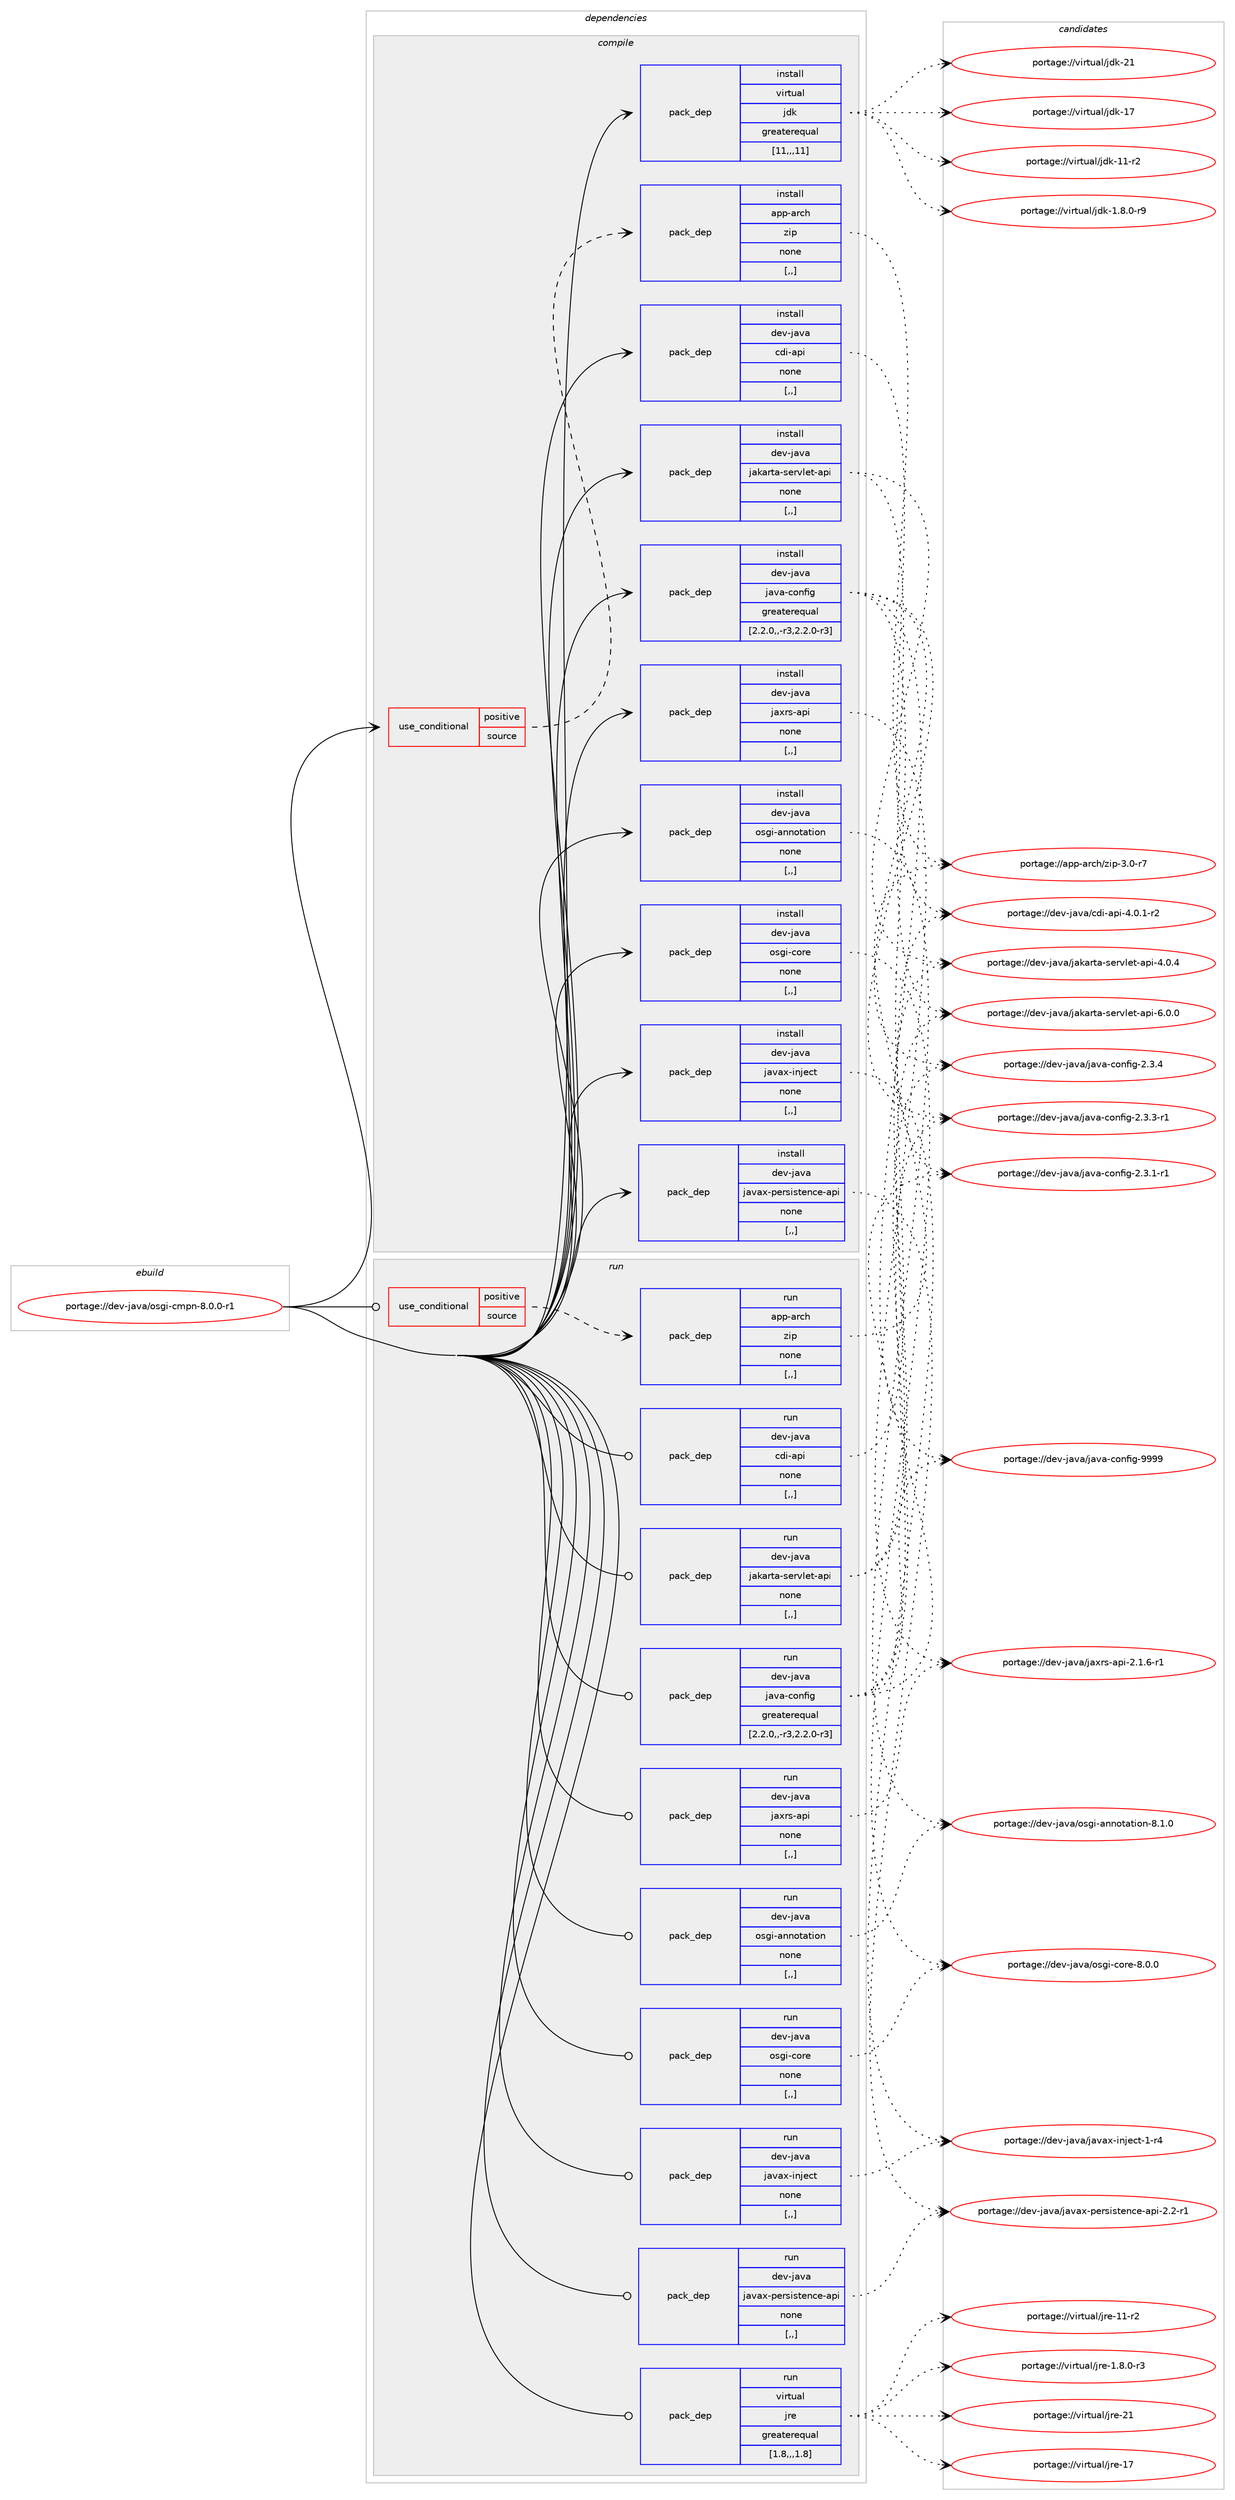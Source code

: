 digraph prolog {

# *************
# Graph options
# *************

newrank=true;
concentrate=true;
compound=true;
graph [rankdir=LR,fontname=Helvetica,fontsize=10,ranksep=1.5];#, ranksep=2.5, nodesep=0.2];
edge  [arrowhead=vee];
node  [fontname=Helvetica,fontsize=10];

# **********
# The ebuild
# **********

subgraph cluster_leftcol {
color=gray;
rank=same;
label=<<i>ebuild</i>>;
id [label="portage://dev-java/osgi-cmpn-8.0.0-r1", color=red, width=4, href="../dev-java/osgi-cmpn-8.0.0-r1.svg"];
}

# ****************
# The dependencies
# ****************

subgraph cluster_midcol {
color=gray;
label=<<i>dependencies</i>>;
subgraph cluster_compile {
fillcolor="#eeeeee";
style=filled;
label=<<i>compile</i>>;
subgraph cond22190 {
dependency95993 [label=<<TABLE BORDER="0" CELLBORDER="1" CELLSPACING="0" CELLPADDING="4"><TR><TD ROWSPAN="3" CELLPADDING="10">use_conditional</TD></TR><TR><TD>positive</TD></TR><TR><TD>source</TD></TR></TABLE>>, shape=none, color=red];
subgraph pack72752 {
dependency95994 [label=<<TABLE BORDER="0" CELLBORDER="1" CELLSPACING="0" CELLPADDING="4" WIDTH="220"><TR><TD ROWSPAN="6" CELLPADDING="30">pack_dep</TD></TR><TR><TD WIDTH="110">install</TD></TR><TR><TD>app-arch</TD></TR><TR><TD>zip</TD></TR><TR><TD>none</TD></TR><TR><TD>[,,]</TD></TR></TABLE>>, shape=none, color=blue];
}
dependency95993:e -> dependency95994:w [weight=20,style="dashed",arrowhead="vee"];
}
id:e -> dependency95993:w [weight=20,style="solid",arrowhead="vee"];
subgraph pack72753 {
dependency95995 [label=<<TABLE BORDER="0" CELLBORDER="1" CELLSPACING="0" CELLPADDING="4" WIDTH="220"><TR><TD ROWSPAN="6" CELLPADDING="30">pack_dep</TD></TR><TR><TD WIDTH="110">install</TD></TR><TR><TD>dev-java</TD></TR><TR><TD>cdi-api</TD></TR><TR><TD>none</TD></TR><TR><TD>[,,]</TD></TR></TABLE>>, shape=none, color=blue];
}
id:e -> dependency95995:w [weight=20,style="solid",arrowhead="vee"];
subgraph pack72754 {
dependency95996 [label=<<TABLE BORDER="0" CELLBORDER="1" CELLSPACING="0" CELLPADDING="4" WIDTH="220"><TR><TD ROWSPAN="6" CELLPADDING="30">pack_dep</TD></TR><TR><TD WIDTH="110">install</TD></TR><TR><TD>dev-java</TD></TR><TR><TD>jakarta-servlet-api</TD></TR><TR><TD>none</TD></TR><TR><TD>[,,]</TD></TR></TABLE>>, shape=none, color=blue];
}
id:e -> dependency95996:w [weight=20,style="solid",arrowhead="vee"];
subgraph pack72755 {
dependency95997 [label=<<TABLE BORDER="0" CELLBORDER="1" CELLSPACING="0" CELLPADDING="4" WIDTH="220"><TR><TD ROWSPAN="6" CELLPADDING="30">pack_dep</TD></TR><TR><TD WIDTH="110">install</TD></TR><TR><TD>dev-java</TD></TR><TR><TD>java-config</TD></TR><TR><TD>greaterequal</TD></TR><TR><TD>[2.2.0,,-r3,2.2.0-r3]</TD></TR></TABLE>>, shape=none, color=blue];
}
id:e -> dependency95997:w [weight=20,style="solid",arrowhead="vee"];
subgraph pack72756 {
dependency95998 [label=<<TABLE BORDER="0" CELLBORDER="1" CELLSPACING="0" CELLPADDING="4" WIDTH="220"><TR><TD ROWSPAN="6" CELLPADDING="30">pack_dep</TD></TR><TR><TD WIDTH="110">install</TD></TR><TR><TD>dev-java</TD></TR><TR><TD>javax-inject</TD></TR><TR><TD>none</TD></TR><TR><TD>[,,]</TD></TR></TABLE>>, shape=none, color=blue];
}
id:e -> dependency95998:w [weight=20,style="solid",arrowhead="vee"];
subgraph pack72757 {
dependency95999 [label=<<TABLE BORDER="0" CELLBORDER="1" CELLSPACING="0" CELLPADDING="4" WIDTH="220"><TR><TD ROWSPAN="6" CELLPADDING="30">pack_dep</TD></TR><TR><TD WIDTH="110">install</TD></TR><TR><TD>dev-java</TD></TR><TR><TD>javax-persistence-api</TD></TR><TR><TD>none</TD></TR><TR><TD>[,,]</TD></TR></TABLE>>, shape=none, color=blue];
}
id:e -> dependency95999:w [weight=20,style="solid",arrowhead="vee"];
subgraph pack72758 {
dependency96000 [label=<<TABLE BORDER="0" CELLBORDER="1" CELLSPACING="0" CELLPADDING="4" WIDTH="220"><TR><TD ROWSPAN="6" CELLPADDING="30">pack_dep</TD></TR><TR><TD WIDTH="110">install</TD></TR><TR><TD>dev-java</TD></TR><TR><TD>jaxrs-api</TD></TR><TR><TD>none</TD></TR><TR><TD>[,,]</TD></TR></TABLE>>, shape=none, color=blue];
}
id:e -> dependency96000:w [weight=20,style="solid",arrowhead="vee"];
subgraph pack72759 {
dependency96001 [label=<<TABLE BORDER="0" CELLBORDER="1" CELLSPACING="0" CELLPADDING="4" WIDTH="220"><TR><TD ROWSPAN="6" CELLPADDING="30">pack_dep</TD></TR><TR><TD WIDTH="110">install</TD></TR><TR><TD>dev-java</TD></TR><TR><TD>osgi-annotation</TD></TR><TR><TD>none</TD></TR><TR><TD>[,,]</TD></TR></TABLE>>, shape=none, color=blue];
}
id:e -> dependency96001:w [weight=20,style="solid",arrowhead="vee"];
subgraph pack72760 {
dependency96002 [label=<<TABLE BORDER="0" CELLBORDER="1" CELLSPACING="0" CELLPADDING="4" WIDTH="220"><TR><TD ROWSPAN="6" CELLPADDING="30">pack_dep</TD></TR><TR><TD WIDTH="110">install</TD></TR><TR><TD>dev-java</TD></TR><TR><TD>osgi-core</TD></TR><TR><TD>none</TD></TR><TR><TD>[,,]</TD></TR></TABLE>>, shape=none, color=blue];
}
id:e -> dependency96002:w [weight=20,style="solid",arrowhead="vee"];
subgraph pack72761 {
dependency96003 [label=<<TABLE BORDER="0" CELLBORDER="1" CELLSPACING="0" CELLPADDING="4" WIDTH="220"><TR><TD ROWSPAN="6" CELLPADDING="30">pack_dep</TD></TR><TR><TD WIDTH="110">install</TD></TR><TR><TD>virtual</TD></TR><TR><TD>jdk</TD></TR><TR><TD>greaterequal</TD></TR><TR><TD>[11,,,11]</TD></TR></TABLE>>, shape=none, color=blue];
}
id:e -> dependency96003:w [weight=20,style="solid",arrowhead="vee"];
}
subgraph cluster_compileandrun {
fillcolor="#eeeeee";
style=filled;
label=<<i>compile and run</i>>;
}
subgraph cluster_run {
fillcolor="#eeeeee";
style=filled;
label=<<i>run</i>>;
subgraph cond22191 {
dependency96004 [label=<<TABLE BORDER="0" CELLBORDER="1" CELLSPACING="0" CELLPADDING="4"><TR><TD ROWSPAN="3" CELLPADDING="10">use_conditional</TD></TR><TR><TD>positive</TD></TR><TR><TD>source</TD></TR></TABLE>>, shape=none, color=red];
subgraph pack72762 {
dependency96005 [label=<<TABLE BORDER="0" CELLBORDER="1" CELLSPACING="0" CELLPADDING="4" WIDTH="220"><TR><TD ROWSPAN="6" CELLPADDING="30">pack_dep</TD></TR><TR><TD WIDTH="110">run</TD></TR><TR><TD>app-arch</TD></TR><TR><TD>zip</TD></TR><TR><TD>none</TD></TR><TR><TD>[,,]</TD></TR></TABLE>>, shape=none, color=blue];
}
dependency96004:e -> dependency96005:w [weight=20,style="dashed",arrowhead="vee"];
}
id:e -> dependency96004:w [weight=20,style="solid",arrowhead="odot"];
subgraph pack72763 {
dependency96006 [label=<<TABLE BORDER="0" CELLBORDER="1" CELLSPACING="0" CELLPADDING="4" WIDTH="220"><TR><TD ROWSPAN="6" CELLPADDING="30">pack_dep</TD></TR><TR><TD WIDTH="110">run</TD></TR><TR><TD>dev-java</TD></TR><TR><TD>cdi-api</TD></TR><TR><TD>none</TD></TR><TR><TD>[,,]</TD></TR></TABLE>>, shape=none, color=blue];
}
id:e -> dependency96006:w [weight=20,style="solid",arrowhead="odot"];
subgraph pack72764 {
dependency96007 [label=<<TABLE BORDER="0" CELLBORDER="1" CELLSPACING="0" CELLPADDING="4" WIDTH="220"><TR><TD ROWSPAN="6" CELLPADDING="30">pack_dep</TD></TR><TR><TD WIDTH="110">run</TD></TR><TR><TD>dev-java</TD></TR><TR><TD>jakarta-servlet-api</TD></TR><TR><TD>none</TD></TR><TR><TD>[,,]</TD></TR></TABLE>>, shape=none, color=blue];
}
id:e -> dependency96007:w [weight=20,style="solid",arrowhead="odot"];
subgraph pack72765 {
dependency96008 [label=<<TABLE BORDER="0" CELLBORDER="1" CELLSPACING="0" CELLPADDING="4" WIDTH="220"><TR><TD ROWSPAN="6" CELLPADDING="30">pack_dep</TD></TR><TR><TD WIDTH="110">run</TD></TR><TR><TD>dev-java</TD></TR><TR><TD>java-config</TD></TR><TR><TD>greaterequal</TD></TR><TR><TD>[2.2.0,,-r3,2.2.0-r3]</TD></TR></TABLE>>, shape=none, color=blue];
}
id:e -> dependency96008:w [weight=20,style="solid",arrowhead="odot"];
subgraph pack72766 {
dependency96009 [label=<<TABLE BORDER="0" CELLBORDER="1" CELLSPACING="0" CELLPADDING="4" WIDTH="220"><TR><TD ROWSPAN="6" CELLPADDING="30">pack_dep</TD></TR><TR><TD WIDTH="110">run</TD></TR><TR><TD>dev-java</TD></TR><TR><TD>javax-inject</TD></TR><TR><TD>none</TD></TR><TR><TD>[,,]</TD></TR></TABLE>>, shape=none, color=blue];
}
id:e -> dependency96009:w [weight=20,style="solid",arrowhead="odot"];
subgraph pack72767 {
dependency96010 [label=<<TABLE BORDER="0" CELLBORDER="1" CELLSPACING="0" CELLPADDING="4" WIDTH="220"><TR><TD ROWSPAN="6" CELLPADDING="30">pack_dep</TD></TR><TR><TD WIDTH="110">run</TD></TR><TR><TD>dev-java</TD></TR><TR><TD>javax-persistence-api</TD></TR><TR><TD>none</TD></TR><TR><TD>[,,]</TD></TR></TABLE>>, shape=none, color=blue];
}
id:e -> dependency96010:w [weight=20,style="solid",arrowhead="odot"];
subgraph pack72768 {
dependency96011 [label=<<TABLE BORDER="0" CELLBORDER="1" CELLSPACING="0" CELLPADDING="4" WIDTH="220"><TR><TD ROWSPAN="6" CELLPADDING="30">pack_dep</TD></TR><TR><TD WIDTH="110">run</TD></TR><TR><TD>dev-java</TD></TR><TR><TD>jaxrs-api</TD></TR><TR><TD>none</TD></TR><TR><TD>[,,]</TD></TR></TABLE>>, shape=none, color=blue];
}
id:e -> dependency96011:w [weight=20,style="solid",arrowhead="odot"];
subgraph pack72769 {
dependency96012 [label=<<TABLE BORDER="0" CELLBORDER="1" CELLSPACING="0" CELLPADDING="4" WIDTH="220"><TR><TD ROWSPAN="6" CELLPADDING="30">pack_dep</TD></TR><TR><TD WIDTH="110">run</TD></TR><TR><TD>dev-java</TD></TR><TR><TD>osgi-annotation</TD></TR><TR><TD>none</TD></TR><TR><TD>[,,]</TD></TR></TABLE>>, shape=none, color=blue];
}
id:e -> dependency96012:w [weight=20,style="solid",arrowhead="odot"];
subgraph pack72770 {
dependency96013 [label=<<TABLE BORDER="0" CELLBORDER="1" CELLSPACING="0" CELLPADDING="4" WIDTH="220"><TR><TD ROWSPAN="6" CELLPADDING="30">pack_dep</TD></TR><TR><TD WIDTH="110">run</TD></TR><TR><TD>dev-java</TD></TR><TR><TD>osgi-core</TD></TR><TR><TD>none</TD></TR><TR><TD>[,,]</TD></TR></TABLE>>, shape=none, color=blue];
}
id:e -> dependency96013:w [weight=20,style="solid",arrowhead="odot"];
subgraph pack72771 {
dependency96014 [label=<<TABLE BORDER="0" CELLBORDER="1" CELLSPACING="0" CELLPADDING="4" WIDTH="220"><TR><TD ROWSPAN="6" CELLPADDING="30">pack_dep</TD></TR><TR><TD WIDTH="110">run</TD></TR><TR><TD>virtual</TD></TR><TR><TD>jre</TD></TR><TR><TD>greaterequal</TD></TR><TR><TD>[1.8,,,1.8]</TD></TR></TABLE>>, shape=none, color=blue];
}
id:e -> dependency96014:w [weight=20,style="solid",arrowhead="odot"];
}
}

# **************
# The candidates
# **************

subgraph cluster_choices {
rank=same;
color=gray;
label=<<i>candidates</i>>;

subgraph choice72752 {
color=black;
nodesep=1;
choice9711211245971149910447122105112455146484511455 [label="portage://app-arch/zip-3.0-r7", color=red, width=4,href="../app-arch/zip-3.0-r7.svg"];
dependency95994:e -> choice9711211245971149910447122105112455146484511455:w [style=dotted,weight="100"];
}
subgraph choice72753 {
color=black;
nodesep=1;
choice100101118451069711897479910010545971121054552464846494511450 [label="portage://dev-java/cdi-api-4.0.1-r2", color=red, width=4,href="../dev-java/cdi-api-4.0.1-r2.svg"];
dependency95995:e -> choice100101118451069711897479910010545971121054552464846494511450:w [style=dotted,weight="100"];
}
subgraph choice72754 {
color=black;
nodesep=1;
choice10010111845106971189747106971079711411697451151011141181081011164597112105455446484648 [label="portage://dev-java/jakarta-servlet-api-6.0.0", color=red, width=4,href="../dev-java/jakarta-servlet-api-6.0.0.svg"];
choice10010111845106971189747106971079711411697451151011141181081011164597112105455246484652 [label="portage://dev-java/jakarta-servlet-api-4.0.4", color=red, width=4,href="../dev-java/jakarta-servlet-api-4.0.4.svg"];
dependency95996:e -> choice10010111845106971189747106971079711411697451151011141181081011164597112105455446484648:w [style=dotted,weight="100"];
dependency95996:e -> choice10010111845106971189747106971079711411697451151011141181081011164597112105455246484652:w [style=dotted,weight="100"];
}
subgraph choice72755 {
color=black;
nodesep=1;
choice10010111845106971189747106971189745991111101021051034557575757 [label="portage://dev-java/java-config-9999", color=red, width=4,href="../dev-java/java-config-9999.svg"];
choice1001011184510697118974710697118974599111110102105103455046514652 [label="portage://dev-java/java-config-2.3.4", color=red, width=4,href="../dev-java/java-config-2.3.4.svg"];
choice10010111845106971189747106971189745991111101021051034550465146514511449 [label="portage://dev-java/java-config-2.3.3-r1", color=red, width=4,href="../dev-java/java-config-2.3.3-r1.svg"];
choice10010111845106971189747106971189745991111101021051034550465146494511449 [label="portage://dev-java/java-config-2.3.1-r1", color=red, width=4,href="../dev-java/java-config-2.3.1-r1.svg"];
dependency95997:e -> choice10010111845106971189747106971189745991111101021051034557575757:w [style=dotted,weight="100"];
dependency95997:e -> choice1001011184510697118974710697118974599111110102105103455046514652:w [style=dotted,weight="100"];
dependency95997:e -> choice10010111845106971189747106971189745991111101021051034550465146514511449:w [style=dotted,weight="100"];
dependency95997:e -> choice10010111845106971189747106971189745991111101021051034550465146494511449:w [style=dotted,weight="100"];
}
subgraph choice72756 {
color=black;
nodesep=1;
choice100101118451069711897471069711897120451051101061019911645494511452 [label="portage://dev-java/javax-inject-1-r4", color=red, width=4,href="../dev-java/javax-inject-1-r4.svg"];
dependency95998:e -> choice100101118451069711897471069711897120451051101061019911645494511452:w [style=dotted,weight="100"];
}
subgraph choice72757 {
color=black;
nodesep=1;
choice10010111845106971189747106971189712045112101114115105115116101110991014597112105455046504511449 [label="portage://dev-java/javax-persistence-api-2.2-r1", color=red, width=4,href="../dev-java/javax-persistence-api-2.2-r1.svg"];
dependency95999:e -> choice10010111845106971189747106971189712045112101114115105115116101110991014597112105455046504511449:w [style=dotted,weight="100"];
}
subgraph choice72758 {
color=black;
nodesep=1;
choice100101118451069711897471069712011411545971121054550464946544511449 [label="portage://dev-java/jaxrs-api-2.1.6-r1", color=red, width=4,href="../dev-java/jaxrs-api-2.1.6-r1.svg"];
dependency96000:e -> choice100101118451069711897471069712011411545971121054550464946544511449:w [style=dotted,weight="100"];
}
subgraph choice72759 {
color=black;
nodesep=1;
choice10010111845106971189747111115103105459711011011111697116105111110455646494648 [label="portage://dev-java/osgi-annotation-8.1.0", color=red, width=4,href="../dev-java/osgi-annotation-8.1.0.svg"];
dependency96001:e -> choice10010111845106971189747111115103105459711011011111697116105111110455646494648:w [style=dotted,weight="100"];
}
subgraph choice72760 {
color=black;
nodesep=1;
choice100101118451069711897471111151031054599111114101455646484648 [label="portage://dev-java/osgi-core-8.0.0", color=red, width=4,href="../dev-java/osgi-core-8.0.0.svg"];
dependency96002:e -> choice100101118451069711897471111151031054599111114101455646484648:w [style=dotted,weight="100"];
}
subgraph choice72761 {
color=black;
nodesep=1;
choice1181051141161179710847106100107455049 [label="portage://virtual/jdk-21", color=red, width=4,href="../virtual/jdk-21.svg"];
choice1181051141161179710847106100107454955 [label="portage://virtual/jdk-17", color=red, width=4,href="../virtual/jdk-17.svg"];
choice11810511411611797108471061001074549494511450 [label="portage://virtual/jdk-11-r2", color=red, width=4,href="../virtual/jdk-11-r2.svg"];
choice11810511411611797108471061001074549465646484511457 [label="portage://virtual/jdk-1.8.0-r9", color=red, width=4,href="../virtual/jdk-1.8.0-r9.svg"];
dependency96003:e -> choice1181051141161179710847106100107455049:w [style=dotted,weight="100"];
dependency96003:e -> choice1181051141161179710847106100107454955:w [style=dotted,weight="100"];
dependency96003:e -> choice11810511411611797108471061001074549494511450:w [style=dotted,weight="100"];
dependency96003:e -> choice11810511411611797108471061001074549465646484511457:w [style=dotted,weight="100"];
}
subgraph choice72762 {
color=black;
nodesep=1;
choice9711211245971149910447122105112455146484511455 [label="portage://app-arch/zip-3.0-r7", color=red, width=4,href="../app-arch/zip-3.0-r7.svg"];
dependency96005:e -> choice9711211245971149910447122105112455146484511455:w [style=dotted,weight="100"];
}
subgraph choice72763 {
color=black;
nodesep=1;
choice100101118451069711897479910010545971121054552464846494511450 [label="portage://dev-java/cdi-api-4.0.1-r2", color=red, width=4,href="../dev-java/cdi-api-4.0.1-r2.svg"];
dependency96006:e -> choice100101118451069711897479910010545971121054552464846494511450:w [style=dotted,weight="100"];
}
subgraph choice72764 {
color=black;
nodesep=1;
choice10010111845106971189747106971079711411697451151011141181081011164597112105455446484648 [label="portage://dev-java/jakarta-servlet-api-6.0.0", color=red, width=4,href="../dev-java/jakarta-servlet-api-6.0.0.svg"];
choice10010111845106971189747106971079711411697451151011141181081011164597112105455246484652 [label="portage://dev-java/jakarta-servlet-api-4.0.4", color=red, width=4,href="../dev-java/jakarta-servlet-api-4.0.4.svg"];
dependency96007:e -> choice10010111845106971189747106971079711411697451151011141181081011164597112105455446484648:w [style=dotted,weight="100"];
dependency96007:e -> choice10010111845106971189747106971079711411697451151011141181081011164597112105455246484652:w [style=dotted,weight="100"];
}
subgraph choice72765 {
color=black;
nodesep=1;
choice10010111845106971189747106971189745991111101021051034557575757 [label="portage://dev-java/java-config-9999", color=red, width=4,href="../dev-java/java-config-9999.svg"];
choice1001011184510697118974710697118974599111110102105103455046514652 [label="portage://dev-java/java-config-2.3.4", color=red, width=4,href="../dev-java/java-config-2.3.4.svg"];
choice10010111845106971189747106971189745991111101021051034550465146514511449 [label="portage://dev-java/java-config-2.3.3-r1", color=red, width=4,href="../dev-java/java-config-2.3.3-r1.svg"];
choice10010111845106971189747106971189745991111101021051034550465146494511449 [label="portage://dev-java/java-config-2.3.1-r1", color=red, width=4,href="../dev-java/java-config-2.3.1-r1.svg"];
dependency96008:e -> choice10010111845106971189747106971189745991111101021051034557575757:w [style=dotted,weight="100"];
dependency96008:e -> choice1001011184510697118974710697118974599111110102105103455046514652:w [style=dotted,weight="100"];
dependency96008:e -> choice10010111845106971189747106971189745991111101021051034550465146514511449:w [style=dotted,weight="100"];
dependency96008:e -> choice10010111845106971189747106971189745991111101021051034550465146494511449:w [style=dotted,weight="100"];
}
subgraph choice72766 {
color=black;
nodesep=1;
choice100101118451069711897471069711897120451051101061019911645494511452 [label="portage://dev-java/javax-inject-1-r4", color=red, width=4,href="../dev-java/javax-inject-1-r4.svg"];
dependency96009:e -> choice100101118451069711897471069711897120451051101061019911645494511452:w [style=dotted,weight="100"];
}
subgraph choice72767 {
color=black;
nodesep=1;
choice10010111845106971189747106971189712045112101114115105115116101110991014597112105455046504511449 [label="portage://dev-java/javax-persistence-api-2.2-r1", color=red, width=4,href="../dev-java/javax-persistence-api-2.2-r1.svg"];
dependency96010:e -> choice10010111845106971189747106971189712045112101114115105115116101110991014597112105455046504511449:w [style=dotted,weight="100"];
}
subgraph choice72768 {
color=black;
nodesep=1;
choice100101118451069711897471069712011411545971121054550464946544511449 [label="portage://dev-java/jaxrs-api-2.1.6-r1", color=red, width=4,href="../dev-java/jaxrs-api-2.1.6-r1.svg"];
dependency96011:e -> choice100101118451069711897471069712011411545971121054550464946544511449:w [style=dotted,weight="100"];
}
subgraph choice72769 {
color=black;
nodesep=1;
choice10010111845106971189747111115103105459711011011111697116105111110455646494648 [label="portage://dev-java/osgi-annotation-8.1.0", color=red, width=4,href="../dev-java/osgi-annotation-8.1.0.svg"];
dependency96012:e -> choice10010111845106971189747111115103105459711011011111697116105111110455646494648:w [style=dotted,weight="100"];
}
subgraph choice72770 {
color=black;
nodesep=1;
choice100101118451069711897471111151031054599111114101455646484648 [label="portage://dev-java/osgi-core-8.0.0", color=red, width=4,href="../dev-java/osgi-core-8.0.0.svg"];
dependency96013:e -> choice100101118451069711897471111151031054599111114101455646484648:w [style=dotted,weight="100"];
}
subgraph choice72771 {
color=black;
nodesep=1;
choice1181051141161179710847106114101455049 [label="portage://virtual/jre-21", color=red, width=4,href="../virtual/jre-21.svg"];
choice1181051141161179710847106114101454955 [label="portage://virtual/jre-17", color=red, width=4,href="../virtual/jre-17.svg"];
choice11810511411611797108471061141014549494511450 [label="portage://virtual/jre-11-r2", color=red, width=4,href="../virtual/jre-11-r2.svg"];
choice11810511411611797108471061141014549465646484511451 [label="portage://virtual/jre-1.8.0-r3", color=red, width=4,href="../virtual/jre-1.8.0-r3.svg"];
dependency96014:e -> choice1181051141161179710847106114101455049:w [style=dotted,weight="100"];
dependency96014:e -> choice1181051141161179710847106114101454955:w [style=dotted,weight="100"];
dependency96014:e -> choice11810511411611797108471061141014549494511450:w [style=dotted,weight="100"];
dependency96014:e -> choice11810511411611797108471061141014549465646484511451:w [style=dotted,weight="100"];
}
}

}
